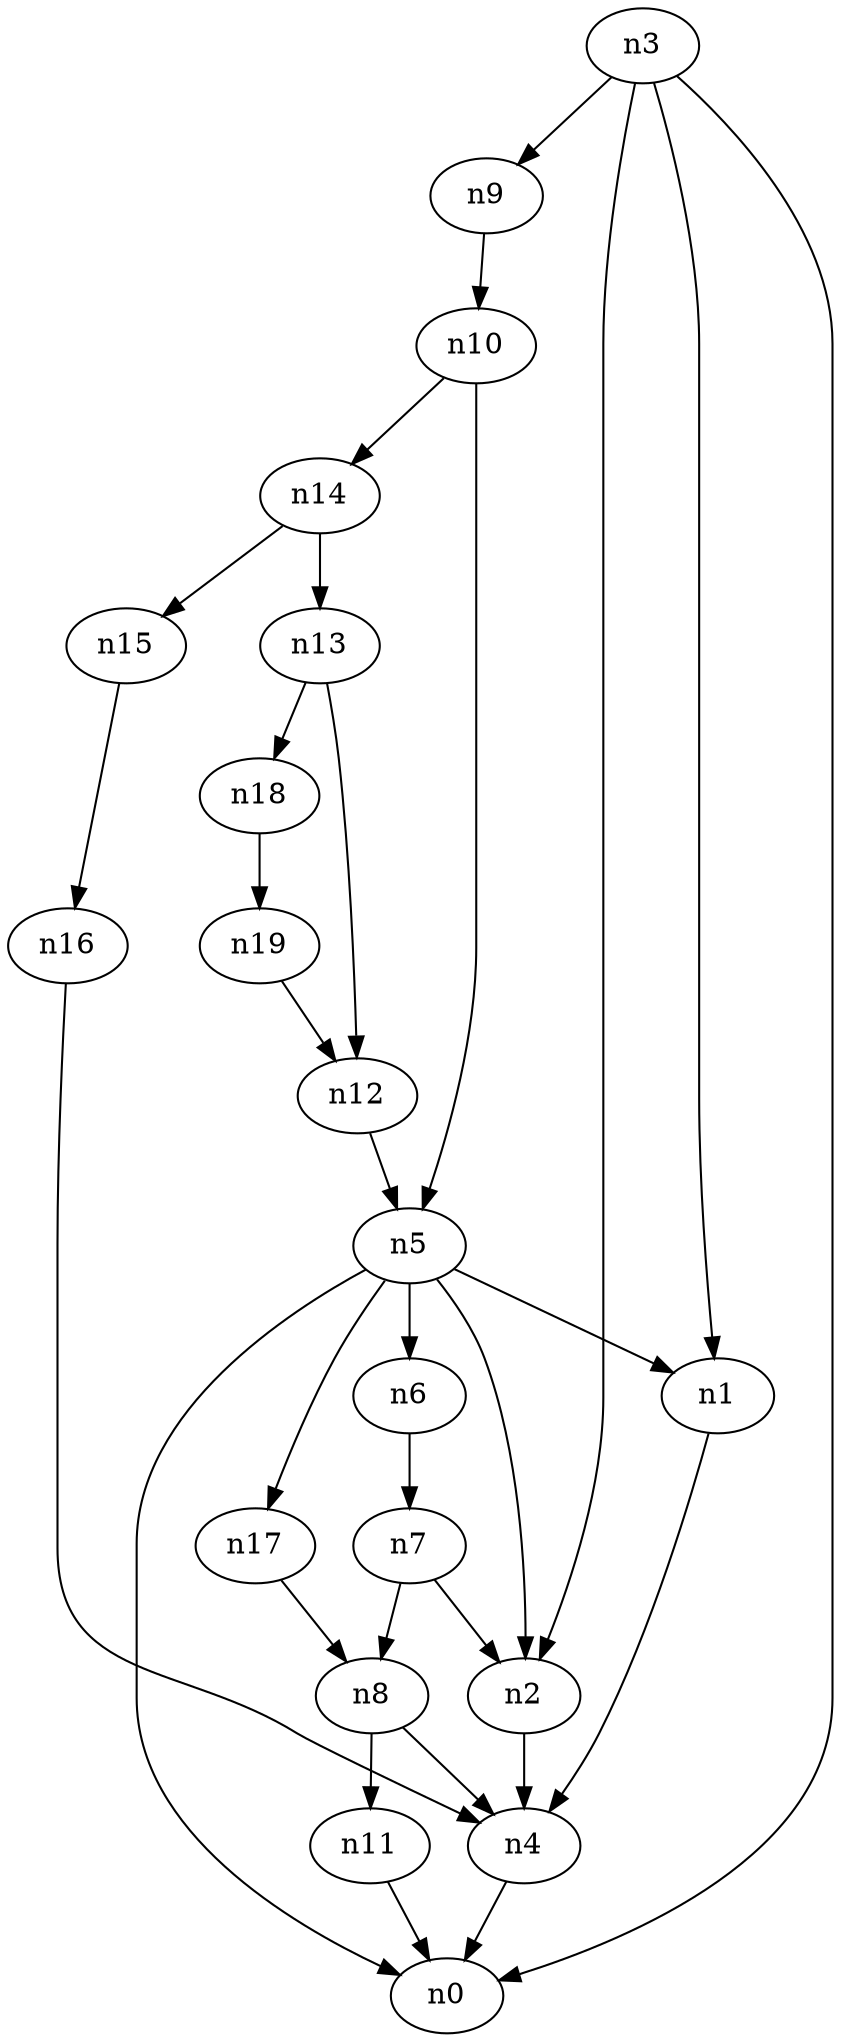 digraph G {
	n1 -> n4	 [_graphml_id=e4];
	n2 -> n4	 [_graphml_id=e7];
	n3 -> n0	 [_graphml_id=e0];
	n3 -> n1	 [_graphml_id=e3];
	n3 -> n2	 [_graphml_id=e6];
	n3 -> n9	 [_graphml_id=e13];
	n4 -> n0	 [_graphml_id=e1];
	n5 -> n0	 [_graphml_id=e2];
	n5 -> n1	 [_graphml_id=e5];
	n5 -> n2	 [_graphml_id=e8];
	n5 -> n6	 [_graphml_id=e9];
	n5 -> n17	 [_graphml_id=e27];
	n6 -> n7	 [_graphml_id=e10];
	n7 -> n2	 [_graphml_id=e18];
	n7 -> n8	 [_graphml_id=e11];
	n8 -> n4	 [_graphml_id=e12];
	n8 -> n11	 [_graphml_id=e17];
	n9 -> n10	 [_graphml_id=e14];
	n10 -> n5	 [_graphml_id=e15];
	n10 -> n14	 [_graphml_id=e22];
	n11 -> n0	 [_graphml_id=e16];
	n12 -> n5	 [_graphml_id=e19];
	n13 -> n12	 [_graphml_id=e20];
	n13 -> n18	 [_graphml_id=e28];
	n14 -> n13	 [_graphml_id=e21];
	n14 -> n15	 [_graphml_id=e23];
	n15 -> n16	 [_graphml_id=e24];
	n16 -> n4	 [_graphml_id=e25];
	n17 -> n8	 [_graphml_id=e26];
	n18 -> n19	 [_graphml_id=e29];
	n19 -> n12	 [_graphml_id=e30];
}
